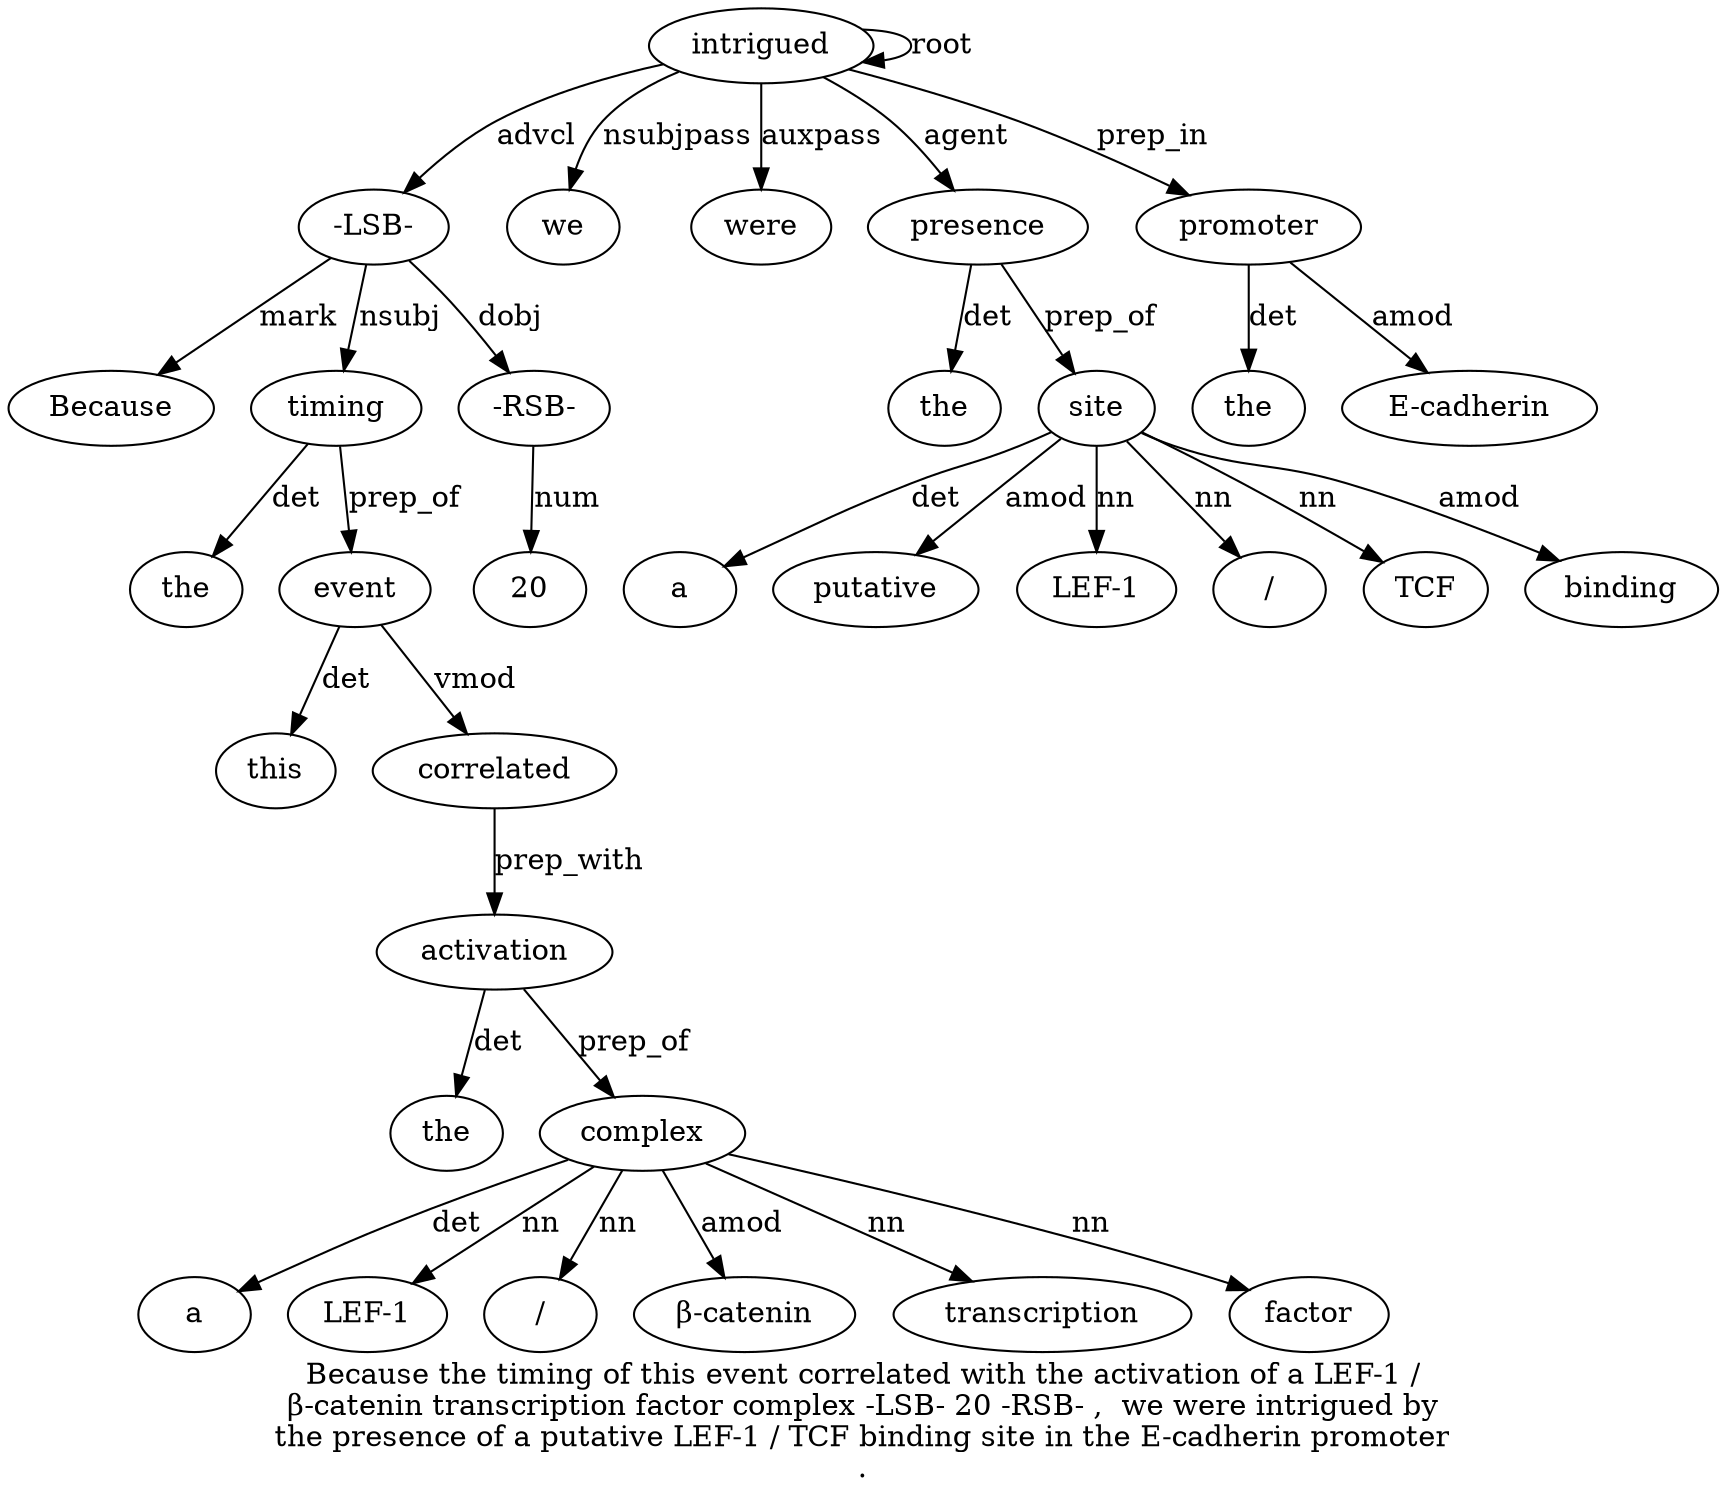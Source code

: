 digraph "Because the timing of this event correlated with the activation of a LEF-1 / β-catenin transcription factor complex -LSB- 20 -RSB- ,  we were intrigued by the presence of a putative LEF-1 / TCF binding site in the E-cadherin promoter ." {
label="Because the timing of this event correlated with the activation of a LEF-1 /
β-catenin transcription factor complex -LSB- 20 -RSB- ,  we were intrigued by
the presence of a putative LEF-1 / TCF binding site in the E-cadherin promoter
.";
"-LSB-19" [style=filled, fillcolor=white, label="-LSB-"];
Because1 [style=filled, fillcolor=white, label=Because];
"-LSB-19" -> Because1  [label=mark];
timing3 [style=filled, fillcolor=white, label=timing];
the2 [style=filled, fillcolor=white, label=the];
timing3 -> the2  [label=det];
"-LSB-19" -> timing3  [label=nsubj];
event6 [style=filled, fillcolor=white, label=event];
this5 [style=filled, fillcolor=white, label=this];
event6 -> this5  [label=det];
timing3 -> event6  [label=prep_of];
correlated7 [style=filled, fillcolor=white, label=correlated];
event6 -> correlated7  [label=vmod];
activation10 [style=filled, fillcolor=white, label=activation];
the9 [style=filled, fillcolor=white, label=the];
activation10 -> the9  [label=det];
correlated7 -> activation10  [label=prep_with];
complex18 [style=filled, fillcolor=white, label=complex];
a12 [style=filled, fillcolor=white, label=a];
complex18 -> a12  [label=det];
"LEF-13" [style=filled, fillcolor=white, label="LEF-1"];
complex18 -> "LEF-13"  [label=nn];
"/14" [style=filled, fillcolor=white, label="/"];
complex18 -> "/14"  [label=nn];
"β-catenin15" [style=filled, fillcolor=white, label="β-catenin"];
complex18 -> "β-catenin15"  [label=amod];
transcription16 [style=filled, fillcolor=white, label=transcription];
complex18 -> transcription16  [label=nn];
factor17 [style=filled, fillcolor=white, label=factor];
complex18 -> factor17  [label=nn];
activation10 -> complex18  [label=prep_of];
intrigued25 [style=filled, fillcolor=white, label=intrigued];
intrigued25 -> "-LSB-19"  [label=advcl];
"-RSB-21" [style=filled, fillcolor=white, label="-RSB-"];
20 [style=filled, fillcolor=white, label=20];
"-RSB-21" -> 20  [label=num];
"-LSB-19" -> "-RSB-21"  [label=dobj];
we23 [style=filled, fillcolor=white, label=we];
intrigued25 -> we23  [label=nsubjpass];
were24 [style=filled, fillcolor=white, label=were];
intrigued25 -> were24  [label=auxpass];
intrigued25 -> intrigued25  [label=root];
presence28 [style=filled, fillcolor=white, label=presence];
the27 [style=filled, fillcolor=white, label=the];
presence28 -> the27  [label=det];
intrigued25 -> presence28  [label=agent];
site36 [style=filled, fillcolor=white, label=site];
a30 [style=filled, fillcolor=white, label=a];
site36 -> a30  [label=det];
putative31 [style=filled, fillcolor=white, label=putative];
site36 -> putative31  [label=amod];
"LEF-132" [style=filled, fillcolor=white, label="LEF-1"];
site36 -> "LEF-132"  [label=nn];
"/33" [style=filled, fillcolor=white, label="/"];
site36 -> "/33"  [label=nn];
TCF34 [style=filled, fillcolor=white, label=TCF];
site36 -> TCF34  [label=nn];
binding35 [style=filled, fillcolor=white, label=binding];
site36 -> binding35  [label=amod];
presence28 -> site36  [label=prep_of];
promoter40 [style=filled, fillcolor=white, label=promoter];
the38 [style=filled, fillcolor=white, label=the];
promoter40 -> the38  [label=det];
"E-cadherin39" [style=filled, fillcolor=white, label="E-cadherin"];
promoter40 -> "E-cadherin39"  [label=amod];
intrigued25 -> promoter40  [label=prep_in];
}
